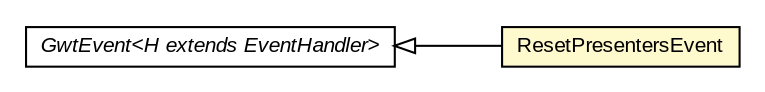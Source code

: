 #!/usr/local/bin/dot
#
# Class diagram 
# Generated by UMLGraph version R5_6-24-gf6e263 (http://www.umlgraph.org/)
#

digraph G {
	edge [fontname="arial",fontsize=10,labelfontname="arial",labelfontsize=10];
	node [fontname="arial",fontsize=10,shape=plaintext];
	nodesep=0.25;
	ranksep=0.5;
	rankdir=LR;
	// com.gwtplatform.mvp.client.proxy.ResetPresentersEvent
	c446393 [label=<<table title="com.gwtplatform.mvp.client.proxy.ResetPresentersEvent" border="0" cellborder="1" cellspacing="0" cellpadding="2" port="p" bgcolor="lemonChiffon" href="./ResetPresentersEvent.html">
		<tr><td><table border="0" cellspacing="0" cellpadding="1">
<tr><td align="center" balign="center"> ResetPresentersEvent </td></tr>
		</table></td></tr>
		</table>>, URL="./ResetPresentersEvent.html", fontname="arial", fontcolor="black", fontsize=10.0];
	//com.gwtplatform.mvp.client.proxy.ResetPresentersEvent extends com.google.gwt.event.shared.GwtEvent<com.gwtplatform.mvp.client.proxy.ResetPresentersHandler>
	c446880:p -> c446393:p [dir=back,arrowtail=empty];
	// com.google.gwt.event.shared.GwtEvent<H extends com.google.gwt.event.shared.EventHandler>
	c446880 [label=<<table title="com.google.gwt.event.shared.GwtEvent" border="0" cellborder="1" cellspacing="0" cellpadding="2" port="p" href="http://google-web-toolkit.googlecode.com/svn/javadoc/latest/com/google/gwt/event/shared/GwtEvent.html">
		<tr><td><table border="0" cellspacing="0" cellpadding="1">
<tr><td align="center" balign="center"><font face="arial italic"> GwtEvent&lt;H extends EventHandler&gt; </font></td></tr>
		</table></td></tr>
		</table>>, URL="http://google-web-toolkit.googlecode.com/svn/javadoc/latest/com/google/gwt/event/shared/GwtEvent.html", fontname="arial", fontcolor="black", fontsize=10.0];
}

